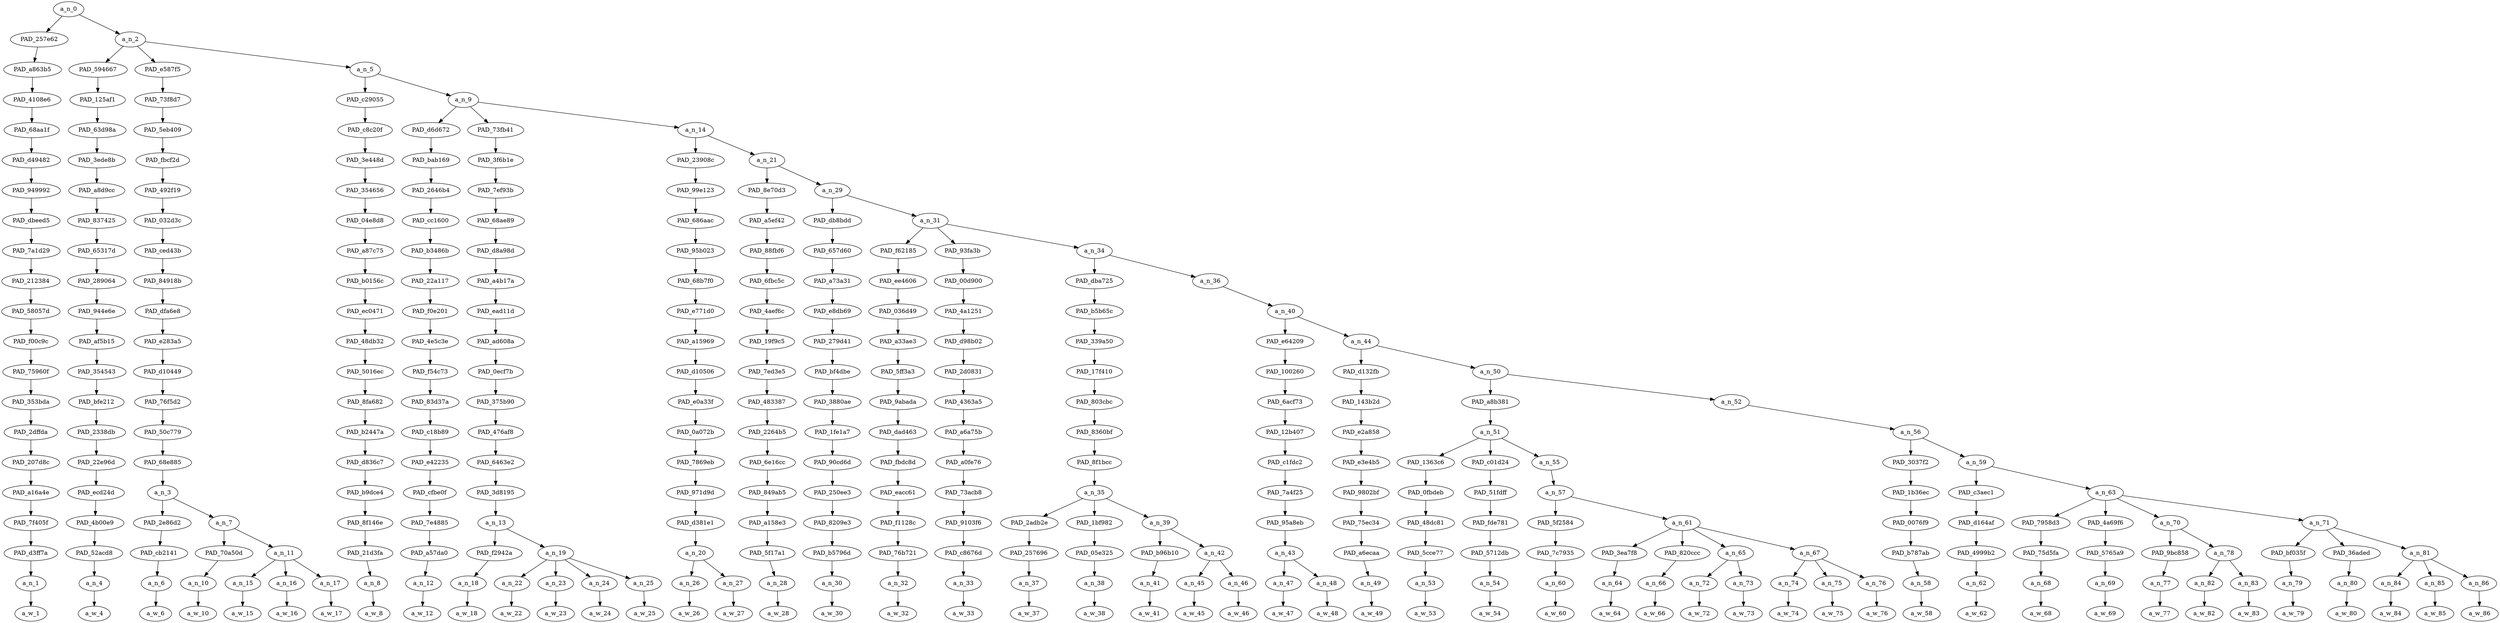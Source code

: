 strict digraph "" {
	a_n_0	[div_dir=1,
		index=0,
		level=20,
		pos="2.866532313970872,20!",
		text_span="[0, 1, 2, 3, 4, 5, 6, 7, 8, 9, 10, 11, 12, 13, 14, 15, 16, 17, 18, 19, 20, 21, 22, 23, 24, 25, 26, 27, 28, 29, 30, 31, 32, 33, 34, \
35, 36, 37, 38, 39, 40, 41, 42, 43, 44, 45, 46, 47, 48, 49]",
		value=1.00000000];
	PAD_257e62	[div_dir=1,
		index=0,
		level=19,
		pos="0.0,19!",
		text_span="[0]",
		value=0.09196848];
	a_n_0 -> PAD_257e62;
	a_n_2	[div_dir=1,
		index=1,
		level=19,
		pos="5.733064627941744,19!",
		text_span="[1, 2, 3, 4, 5, 6, 7, 8, 9, 10, 11, 12, 13, 14, 15, 16, 17, 18, 19, 20, 21, 22, 23, 24, 25, 26, 27, 28, 29, 30, 31, 32, 33, 34, \
35, 36, 37, 38, 39, 40, 41, 42, 43, 44, 45, 46, 47, 48, 49]",
		value=0.90801394];
	a_n_0 -> a_n_2;
	PAD_a863b5	[div_dir=1,
		index=0,
		level=18,
		pos="0.0,18!",
		text_span="[0]",
		value=0.09196848];
	PAD_257e62 -> PAD_a863b5;
	PAD_4108e6	[div_dir=1,
		index=0,
		level=17,
		pos="0.0,17!",
		text_span="[0]",
		value=0.09196848];
	PAD_a863b5 -> PAD_4108e6;
	PAD_68aa1f	[div_dir=1,
		index=0,
		level=16,
		pos="0.0,16!",
		text_span="[0]",
		value=0.09196848];
	PAD_4108e6 -> PAD_68aa1f;
	PAD_d49482	[div_dir=1,
		index=0,
		level=15,
		pos="0.0,15!",
		text_span="[0]",
		value=0.09196848];
	PAD_68aa1f -> PAD_d49482;
	PAD_949992	[div_dir=1,
		index=0,
		level=14,
		pos="0.0,14!",
		text_span="[0]",
		value=0.09196848];
	PAD_d49482 -> PAD_949992;
	PAD_dbeed5	[div_dir=1,
		index=0,
		level=13,
		pos="0.0,13!",
		text_span="[0]",
		value=0.09196848];
	PAD_949992 -> PAD_dbeed5;
	PAD_7a1d29	[div_dir=1,
		index=0,
		level=12,
		pos="0.0,12!",
		text_span="[0]",
		value=0.09196848];
	PAD_dbeed5 -> PAD_7a1d29;
	PAD_212384	[div_dir=1,
		index=0,
		level=11,
		pos="0.0,11!",
		text_span="[0]",
		value=0.09196848];
	PAD_7a1d29 -> PAD_212384;
	PAD_58057d	[div_dir=1,
		index=0,
		level=10,
		pos="0.0,10!",
		text_span="[0]",
		value=0.09196848];
	PAD_212384 -> PAD_58057d;
	PAD_f00c9c	[div_dir=1,
		index=0,
		level=9,
		pos="0.0,9!",
		text_span="[0]",
		value=0.09196848];
	PAD_58057d -> PAD_f00c9c;
	PAD_75960f	[div_dir=1,
		index=0,
		level=8,
		pos="0.0,8!",
		text_span="[0]",
		value=0.09196848];
	PAD_f00c9c -> PAD_75960f;
	PAD_353bda	[div_dir=1,
		index=0,
		level=7,
		pos="0.0,7!",
		text_span="[0]",
		value=0.09196848];
	PAD_75960f -> PAD_353bda;
	PAD_2dffda	[div_dir=1,
		index=0,
		level=6,
		pos="0.0,6!",
		text_span="[0]",
		value=0.09196848];
	PAD_353bda -> PAD_2dffda;
	PAD_207d8c	[div_dir=1,
		index=0,
		level=5,
		pos="0.0,5!",
		text_span="[0]",
		value=0.09196848];
	PAD_2dffda -> PAD_207d8c;
	PAD_a16a4e	[div_dir=1,
		index=0,
		level=4,
		pos="0.0,4!",
		text_span="[0]",
		value=0.09196848];
	PAD_207d8c -> PAD_a16a4e;
	PAD_7f405f	[div_dir=1,
		index=0,
		level=3,
		pos="0.0,3!",
		text_span="[0]",
		value=0.09196848];
	PAD_a16a4e -> PAD_7f405f;
	PAD_d3ff7a	[div_dir=1,
		index=0,
		level=2,
		pos="0.0,2!",
		text_span="[0]",
		value=0.09196848];
	PAD_7f405f -> PAD_d3ff7a;
	a_n_1	[div_dir=1,
		index=0,
		level=1,
		pos="0.0,1!",
		text_span="[0]",
		value=0.09196848];
	PAD_d3ff7a -> a_n_1;
	a_w_1	[div_dir=0,
		index=0,
		level=0,
		pos="0,0!",
		text_span="[0]",
		value=unpopularopinion];
	a_n_1 -> a_w_1;
	PAD_594667	[div_dir=1,
		index=2,
		level=18,
		pos="6.0,18!",
		text_span="[6]",
		value=0.01264017];
	a_n_2 -> PAD_594667;
	PAD_e587f5	[div_dir=-1,
		index=1,
		level=18,
		pos="2.0,18!",
		text_span="[1, 2, 3, 4, 5]",
		value=0.13605575];
	a_n_2 -> PAD_e587f5;
	a_n_5	[div_dir=1,
		index=3,
		level=18,
		pos="9.199193883825231,18!",
		text_span="[7, 8, 9, 10, 11, 12, 13, 14, 15, 16, 17, 18, 19, 20, 21, 22, 23, 24, 25, 26, 27, 28, 29, 30, 31, 32, 33, 34, 35, 36, 37, 38, 39, \
40, 41, 42, 43, 44, 45, 46, 47, 48, 49]",
		value=0.75930838];
	a_n_2 -> a_n_5;
	PAD_125af1	[div_dir=1,
		index=2,
		level=17,
		pos="6.0,17!",
		text_span="[6]",
		value=0.01264017];
	PAD_594667 -> PAD_125af1;
	PAD_63d98a	[div_dir=1,
		index=2,
		level=16,
		pos="6.0,16!",
		text_span="[6]",
		value=0.01264017];
	PAD_125af1 -> PAD_63d98a;
	PAD_3ede8b	[div_dir=1,
		index=2,
		level=15,
		pos="6.0,15!",
		text_span="[6]",
		value=0.01264017];
	PAD_63d98a -> PAD_3ede8b;
	PAD_a8d9cc	[div_dir=1,
		index=2,
		level=14,
		pos="6.0,14!",
		text_span="[6]",
		value=0.01264017];
	PAD_3ede8b -> PAD_a8d9cc;
	PAD_837425	[div_dir=1,
		index=2,
		level=13,
		pos="6.0,13!",
		text_span="[6]",
		value=0.01264017];
	PAD_a8d9cc -> PAD_837425;
	PAD_65317d	[div_dir=1,
		index=2,
		level=12,
		pos="6.0,12!",
		text_span="[6]",
		value=0.01264017];
	PAD_837425 -> PAD_65317d;
	PAD_289064	[div_dir=1,
		index=2,
		level=11,
		pos="6.0,11!",
		text_span="[6]",
		value=0.01264017];
	PAD_65317d -> PAD_289064;
	PAD_944e6e	[div_dir=1,
		index=2,
		level=10,
		pos="6.0,10!",
		text_span="[6]",
		value=0.01264017];
	PAD_289064 -> PAD_944e6e;
	PAD_af5b15	[div_dir=1,
		index=2,
		level=9,
		pos="6.0,9!",
		text_span="[6]",
		value=0.01264017];
	PAD_944e6e -> PAD_af5b15;
	PAD_354543	[div_dir=1,
		index=2,
		level=8,
		pos="6.0,8!",
		text_span="[6]",
		value=0.01264017];
	PAD_af5b15 -> PAD_354543;
	PAD_bfe212	[div_dir=1,
		index=2,
		level=7,
		pos="6.0,7!",
		text_span="[6]",
		value=0.01264017];
	PAD_354543 -> PAD_bfe212;
	PAD_2338db	[div_dir=1,
		index=2,
		level=6,
		pos="6.0,6!",
		text_span="[6]",
		value=0.01264017];
	PAD_bfe212 -> PAD_2338db;
	PAD_22e96d	[div_dir=1,
		index=2,
		level=5,
		pos="6.0,5!",
		text_span="[6]",
		value=0.01264017];
	PAD_2338db -> PAD_22e96d;
	PAD_ecd24d	[div_dir=1,
		index=2,
		level=4,
		pos="6.0,4!",
		text_span="[6]",
		value=0.01264017];
	PAD_22e96d -> PAD_ecd24d;
	PAD_4b00e9	[div_dir=1,
		index=3,
		level=3,
		pos="6.0,3!",
		text_span="[6]",
		value=0.01264017];
	PAD_ecd24d -> PAD_4b00e9;
	PAD_52acd8	[div_dir=1,
		index=4,
		level=2,
		pos="6.0,2!",
		text_span="[6]",
		value=0.01264017];
	PAD_4b00e9 -> PAD_52acd8;
	a_n_4	[div_dir=1,
		index=6,
		level=1,
		pos="6.0,1!",
		text_span="[6]",
		value=0.01264017];
	PAD_52acd8 -> a_n_4;
	a_w_4	[div_dir=0,
		index=6,
		level=0,
		pos="6,0!",
		text_span="[6]",
		value=but];
	a_n_4 -> a_w_4;
	PAD_73f8d7	[div_dir=-1,
		index=1,
		level=17,
		pos="2.0,17!",
		text_span="[1, 2, 3, 4, 5]",
		value=0.13605575];
	PAD_e587f5 -> PAD_73f8d7;
	PAD_5eb409	[div_dir=-1,
		index=1,
		level=16,
		pos="2.0,16!",
		text_span="[1, 2, 3, 4, 5]",
		value=0.13605575];
	PAD_73f8d7 -> PAD_5eb409;
	PAD_fbcf2d	[div_dir=-1,
		index=1,
		level=15,
		pos="2.0,15!",
		text_span="[1, 2, 3, 4, 5]",
		value=0.13605575];
	PAD_5eb409 -> PAD_fbcf2d;
	PAD_492f19	[div_dir=-1,
		index=1,
		level=14,
		pos="2.0,14!",
		text_span="[1, 2, 3, 4, 5]",
		value=0.13605575];
	PAD_fbcf2d -> PAD_492f19;
	PAD_032d3c	[div_dir=-1,
		index=1,
		level=13,
		pos="2.0,13!",
		text_span="[1, 2, 3, 4, 5]",
		value=0.13605575];
	PAD_492f19 -> PAD_032d3c;
	PAD_ced43b	[div_dir=-1,
		index=1,
		level=12,
		pos="2.0,12!",
		text_span="[1, 2, 3, 4, 5]",
		value=0.13605575];
	PAD_032d3c -> PAD_ced43b;
	PAD_84918b	[div_dir=-1,
		index=1,
		level=11,
		pos="2.0,11!",
		text_span="[1, 2, 3, 4, 5]",
		value=0.13605575];
	PAD_ced43b -> PAD_84918b;
	PAD_dfa6e8	[div_dir=-1,
		index=1,
		level=10,
		pos="2.0,10!",
		text_span="[1, 2, 3, 4, 5]",
		value=0.13605575];
	PAD_84918b -> PAD_dfa6e8;
	PAD_e283a5	[div_dir=-1,
		index=1,
		level=9,
		pos="2.0,9!",
		text_span="[1, 2, 3, 4, 5]",
		value=0.13605575];
	PAD_dfa6e8 -> PAD_e283a5;
	PAD_d10449	[div_dir=-1,
		index=1,
		level=8,
		pos="2.0,8!",
		text_span="[1, 2, 3, 4, 5]",
		value=0.13605575];
	PAD_e283a5 -> PAD_d10449;
	PAD_76f5d2	[div_dir=-1,
		index=1,
		level=7,
		pos="2.0,7!",
		text_span="[1, 2, 3, 4, 5]",
		value=0.13605575];
	PAD_d10449 -> PAD_76f5d2;
	PAD_50c779	[div_dir=-1,
		index=1,
		level=6,
		pos="2.0,6!",
		text_span="[1, 2, 3, 4, 5]",
		value=0.13605575];
	PAD_76f5d2 -> PAD_50c779;
	PAD_68e885	[div_dir=-1,
		index=1,
		level=5,
		pos="2.0,5!",
		text_span="[1, 2, 3, 4, 5]",
		value=0.13605575];
	PAD_50c779 -> PAD_68e885;
	a_n_3	[div_dir=-1,
		index=1,
		level=4,
		pos="2.0,4!",
		text_span="[1, 2, 3, 4, 5]",
		value=0.13605575];
	PAD_68e885 -> a_n_3;
	PAD_2e86d2	[div_dir=1,
		index=1,
		level=3,
		pos="1.0,3!",
		text_span="[1]",
		value=0.01314675];
	a_n_3 -> PAD_2e86d2;
	a_n_7	[div_dir=-1,
		index=2,
		level=3,
		pos="3.0,3!",
		text_span="[2, 3, 4, 5]",
		value=0.12287728];
	a_n_3 -> a_n_7;
	PAD_cb2141	[div_dir=1,
		index=1,
		level=2,
		pos="1.0,2!",
		text_span="[1]",
		value=0.01314675];
	PAD_2e86d2 -> PAD_cb2141;
	a_n_6	[div_dir=1,
		index=1,
		level=1,
		pos="1.0,1!",
		text_span="[1]",
		value=0.01314675];
	PAD_cb2141 -> a_n_6;
	a_w_6	[div_dir=0,
		index=1,
		level=0,
		pos="1,0!",
		text_span="[1]",
		value=i];
	a_n_6 -> a_w_6;
	PAD_70a50d	[div_dir=-1,
		index=2,
		level=2,
		pos="2.0,2!",
		text_span="[2]",
		value=0.04303916];
	a_n_7 -> PAD_70a50d;
	a_n_11	[div_dir=-1,
		index=3,
		level=2,
		pos="4.0,2!",
		text_span="[3, 4, 5]",
		value=0.07980159];
	a_n_7 -> a_n_11;
	a_n_10	[div_dir=-1,
		index=2,
		level=1,
		pos="2.0,1!",
		text_span="[2]",
		value=0.04303916];
	PAD_70a50d -> a_n_10;
	a_w_10	[div_dir=0,
		index=2,
		level=0,
		pos="2,0!",
		text_span="[2]",
		value=loathe];
	a_n_10 -> a_w_10;
	a_n_15	[div_dir=-1,
		index=3,
		level=1,
		pos="3.0,1!",
		text_span="[3]",
		value=0.01415259];
	a_n_11 -> a_n_15;
	a_n_16	[div_dir=-1,
		index=4,
		level=1,
		pos="4.0,1!",
		text_span="[4]",
		value=0.03730463];
	a_n_11 -> a_n_16;
	a_n_17	[div_dir=1,
		index=5,
		level=1,
		pos="5.0,1!",
		text_span="[5]",
		value=0.02832140];
	a_n_11 -> a_n_17;
	a_w_15	[div_dir=0,
		index=3,
		level=0,
		pos="3,0!",
		text_span="[3]",
		value=the];
	a_n_15 -> a_w_15;
	a_w_16	[div_dir=0,
		index=4,
		level=0,
		pos="4,0!",
		text_span="[4]",
		value=alt];
	a_n_16 -> a_w_16;
	a_w_17	[div_dir=0,
		index=5,
		level=0,
		pos="5,0!",
		text_span="[5]",
		value=right];
	a_n_17 -> a_w_17;
	PAD_c29055	[div_dir=1,
		index=3,
		level=17,
		pos="7.0,17!",
		text_span="[7]",
		value=0.01130020];
	a_n_5 -> PAD_c29055;
	a_n_9	[div_dir=1,
		index=4,
		level=17,
		pos="11.398387767650462,17!",
		text_span="[8, 9, 10, 11, 12, 13, 14, 15, 16, 17, 18, 19, 20, 21, 22, 23, 24, 25, 26, 27, 28, 29, 30, 31, 32, 33, 34, 35, 36, 37, 38, 39, 40, \
41, 42, 43, 44, 45, 46, 47, 48, 49]",
		value=0.74799538];
	a_n_5 -> a_n_9;
	PAD_c8c20f	[div_dir=1,
		index=3,
		level=16,
		pos="7.0,16!",
		text_span="[7]",
		value=0.01130020];
	PAD_c29055 -> PAD_c8c20f;
	PAD_3e448d	[div_dir=1,
		index=3,
		level=15,
		pos="7.0,15!",
		text_span="[7]",
		value=0.01130020];
	PAD_c8c20f -> PAD_3e448d;
	PAD_354656	[div_dir=1,
		index=3,
		level=14,
		pos="7.0,14!",
		text_span="[7]",
		value=0.01130020];
	PAD_3e448d -> PAD_354656;
	PAD_04e8d8	[div_dir=1,
		index=3,
		level=13,
		pos="7.0,13!",
		text_span="[7]",
		value=0.01130020];
	PAD_354656 -> PAD_04e8d8;
	PAD_a87c75	[div_dir=1,
		index=3,
		level=12,
		pos="7.0,12!",
		text_span="[7]",
		value=0.01130020];
	PAD_04e8d8 -> PAD_a87c75;
	PAD_b0156c	[div_dir=1,
		index=3,
		level=11,
		pos="7.0,11!",
		text_span="[7]",
		value=0.01130020];
	PAD_a87c75 -> PAD_b0156c;
	PAD_ec0471	[div_dir=1,
		index=3,
		level=10,
		pos="7.0,10!",
		text_span="[7]",
		value=0.01130020];
	PAD_b0156c -> PAD_ec0471;
	PAD_48db32	[div_dir=1,
		index=3,
		level=9,
		pos="7.0,9!",
		text_span="[7]",
		value=0.01130020];
	PAD_ec0471 -> PAD_48db32;
	PAD_5016ec	[div_dir=1,
		index=3,
		level=8,
		pos="7.0,8!",
		text_span="[7]",
		value=0.01130020];
	PAD_48db32 -> PAD_5016ec;
	PAD_8fa682	[div_dir=1,
		index=3,
		level=7,
		pos="7.0,7!",
		text_span="[7]",
		value=0.01130020];
	PAD_5016ec -> PAD_8fa682;
	PAD_b2447a	[div_dir=1,
		index=3,
		level=6,
		pos="7.0,6!",
		text_span="[7]",
		value=0.01130020];
	PAD_8fa682 -> PAD_b2447a;
	PAD_d836c7	[div_dir=1,
		index=3,
		level=5,
		pos="7.0,5!",
		text_span="[7]",
		value=0.01130020];
	PAD_b2447a -> PAD_d836c7;
	PAD_b9dce4	[div_dir=1,
		index=3,
		level=4,
		pos="7.0,4!",
		text_span="[7]",
		value=0.01130020];
	PAD_d836c7 -> PAD_b9dce4;
	PAD_8f146e	[div_dir=1,
		index=4,
		level=3,
		pos="7.0,3!",
		text_span="[7]",
		value=0.01130020];
	PAD_b9dce4 -> PAD_8f146e;
	PAD_21d3fa	[div_dir=1,
		index=5,
		level=2,
		pos="7.0,2!",
		text_span="[7]",
		value=0.01130020];
	PAD_8f146e -> PAD_21d3fa;
	a_n_8	[div_dir=1,
		index=7,
		level=1,
		pos="7.0,1!",
		text_span="[7]",
		value=0.01130020];
	PAD_21d3fa -> a_n_8;
	a_w_8	[div_dir=0,
		index=7,
		level=0,
		pos="7,0!",
		text_span="[7]",
		value=i1];
	a_n_8 -> a_w_8;
	PAD_d6d672	[div_dir=-1,
		index=4,
		level=16,
		pos="8.0,16!",
		text_span="[8]",
		value=0.01413404];
	a_n_9 -> PAD_d6d672;
	PAD_73fb41	[div_dir=1,
		index=5,
		level=16,
		pos="10.25,16!",
		text_span="[9, 10, 11, 12, 13]",
		value=0.08650287];
	a_n_9 -> PAD_73fb41;
	a_n_14	[div_dir=-1,
		index=6,
		level=16,
		pos="15.94516330295139,16!",
		text_span="[14, 15, 16, 17, 18, 19, 20, 21, 22, 23, 24, 25, 26, 27, 28, 29, 30, 31, 32, 33, 34, 35, 36, 37, 38, 39, 40, 41, 42, 43, 44, 45, \
46, 47, 48, 49]",
		value=0.64734737];
	a_n_9 -> a_n_14;
	PAD_bab169	[div_dir=-1,
		index=4,
		level=15,
		pos="8.0,15!",
		text_span="[8]",
		value=0.01413404];
	PAD_d6d672 -> PAD_bab169;
	PAD_2646b4	[div_dir=-1,
		index=4,
		level=14,
		pos="8.0,14!",
		text_span="[8]",
		value=0.01413404];
	PAD_bab169 -> PAD_2646b4;
	PAD_cc1600	[div_dir=-1,
		index=4,
		level=13,
		pos="8.0,13!",
		text_span="[8]",
		value=0.01413404];
	PAD_2646b4 -> PAD_cc1600;
	PAD_b3486b	[div_dir=-1,
		index=4,
		level=12,
		pos="8.0,12!",
		text_span="[8]",
		value=0.01413404];
	PAD_cc1600 -> PAD_b3486b;
	PAD_22a117	[div_dir=-1,
		index=4,
		level=11,
		pos="8.0,11!",
		text_span="[8]",
		value=0.01413404];
	PAD_b3486b -> PAD_22a117;
	PAD_f0e201	[div_dir=-1,
		index=4,
		level=10,
		pos="8.0,10!",
		text_span="[8]",
		value=0.01413404];
	PAD_22a117 -> PAD_f0e201;
	PAD_4e5c3e	[div_dir=-1,
		index=4,
		level=9,
		pos="8.0,9!",
		text_span="[8]",
		value=0.01413404];
	PAD_f0e201 -> PAD_4e5c3e;
	PAD_f54c73	[div_dir=-1,
		index=4,
		level=8,
		pos="8.0,8!",
		text_span="[8]",
		value=0.01413404];
	PAD_4e5c3e -> PAD_f54c73;
	PAD_83d37a	[div_dir=-1,
		index=4,
		level=7,
		pos="8.0,7!",
		text_span="[8]",
		value=0.01413404];
	PAD_f54c73 -> PAD_83d37a;
	PAD_c18b89	[div_dir=-1,
		index=4,
		level=6,
		pos="8.0,6!",
		text_span="[8]",
		value=0.01413404];
	PAD_83d37a -> PAD_c18b89;
	PAD_e42235	[div_dir=-1,
		index=4,
		level=5,
		pos="8.0,5!",
		text_span="[8]",
		value=0.01413404];
	PAD_c18b89 -> PAD_e42235;
	PAD_cfbe0f	[div_dir=-1,
		index=4,
		level=4,
		pos="8.0,4!",
		text_span="[8]",
		value=0.01413404];
	PAD_e42235 -> PAD_cfbe0f;
	PAD_7e4885	[div_dir=-1,
		index=5,
		level=3,
		pos="8.0,3!",
		text_span="[8]",
		value=0.01413404];
	PAD_cfbe0f -> PAD_7e4885;
	PAD_a57da0	[div_dir=-1,
		index=6,
		level=2,
		pos="8.0,2!",
		text_span="[8]",
		value=0.01413404];
	PAD_7e4885 -> PAD_a57da0;
	a_n_12	[div_dir=-1,
		index=8,
		level=1,
		pos="8.0,1!",
		text_span="[8]",
		value=0.01413404];
	PAD_a57da0 -> a_n_12;
	a_w_12	[div_dir=0,
		index=8,
		level=0,
		pos="8,0!",
		text_span="[8]",
		value=believe];
	a_n_12 -> a_w_12;
	PAD_3f6b1e	[div_dir=1,
		index=5,
		level=15,
		pos="10.25,15!",
		text_span="[9, 10, 11, 12, 13]",
		value=0.08650287];
	PAD_73fb41 -> PAD_3f6b1e;
	PAD_7ef93b	[div_dir=1,
		index=5,
		level=14,
		pos="10.25,14!",
		text_span="[9, 10, 11, 12, 13]",
		value=0.08650287];
	PAD_3f6b1e -> PAD_7ef93b;
	PAD_68ae89	[div_dir=1,
		index=5,
		level=13,
		pos="10.25,13!",
		text_span="[9, 10, 11, 12, 13]",
		value=0.08650287];
	PAD_7ef93b -> PAD_68ae89;
	PAD_d8a98d	[div_dir=1,
		index=5,
		level=12,
		pos="10.25,12!",
		text_span="[9, 10, 11, 12, 13]",
		value=0.08650287];
	PAD_68ae89 -> PAD_d8a98d;
	PAD_a4b17a	[div_dir=1,
		index=5,
		level=11,
		pos="10.25,11!",
		text_span="[9, 10, 11, 12, 13]",
		value=0.08650287];
	PAD_d8a98d -> PAD_a4b17a;
	PAD_ead11d	[div_dir=1,
		index=5,
		level=10,
		pos="10.25,10!",
		text_span="[9, 10, 11, 12, 13]",
		value=0.08650287];
	PAD_a4b17a -> PAD_ead11d;
	PAD_ad608a	[div_dir=1,
		index=5,
		level=9,
		pos="10.25,9!",
		text_span="[9, 10, 11, 12, 13]",
		value=0.08650287];
	PAD_ead11d -> PAD_ad608a;
	PAD_0ecf7b	[div_dir=1,
		index=5,
		level=8,
		pos="10.25,8!",
		text_span="[9, 10, 11, 12, 13]",
		value=0.08650287];
	PAD_ad608a -> PAD_0ecf7b;
	PAD_375b90	[div_dir=1,
		index=5,
		level=7,
		pos="10.25,7!",
		text_span="[9, 10, 11, 12, 13]",
		value=0.08650287];
	PAD_0ecf7b -> PAD_375b90;
	PAD_476af8	[div_dir=1,
		index=5,
		level=6,
		pos="10.25,6!",
		text_span="[9, 10, 11, 12, 13]",
		value=0.08650287];
	PAD_375b90 -> PAD_476af8;
	PAD_6463e2	[div_dir=1,
		index=5,
		level=5,
		pos="10.25,5!",
		text_span="[9, 10, 11, 12, 13]",
		value=0.08650287];
	PAD_476af8 -> PAD_6463e2;
	PAD_3d8195	[div_dir=1,
		index=5,
		level=4,
		pos="10.25,4!",
		text_span="[9, 10, 11, 12, 13]",
		value=0.08650287];
	PAD_6463e2 -> PAD_3d8195;
	a_n_13	[div_dir=1,
		index=6,
		level=3,
		pos="10.25,3!",
		text_span="[9, 10, 11, 12, 13]",
		value=0.08650287];
	PAD_3d8195 -> a_n_13;
	PAD_f2942a	[div_dir=1,
		index=7,
		level=2,
		pos="9.0,2!",
		text_span="[9]",
		value=0.01156999];
	a_n_13 -> PAD_f2942a;
	a_n_19	[div_dir=1,
		index=8,
		level=2,
		pos="11.5,2!",
		text_span="[10, 11, 12, 13]",
		value=0.07484261];
	a_n_13 -> a_n_19;
	a_n_18	[div_dir=1,
		index=9,
		level=1,
		pos="9.0,1!",
		text_span="[9]",
		value=0.01156999];
	PAD_f2942a -> a_n_18;
	a_w_18	[div_dir=0,
		index=9,
		level=0,
		pos="9,0!",
		text_span="[9]",
		value=in];
	a_n_18 -> a_w_18;
	a_n_22	[div_dir=1,
		index=10,
		level=1,
		pos="10.0,1!",
		text_span="[10]",
		value=0.01192211];
	a_n_19 -> a_n_22;
	a_n_23	[div_dir=1,
		index=11,
		level=1,
		pos="11.0,1!",
		text_span="[11]",
		value=0.01703302];
	a_n_19 -> a_n_23;
	a_n_24	[div_dir=1,
		index=12,
		level=1,
		pos="12.0,1!",
		text_span="[12]",
		value=0.01957938];
	a_n_19 -> a_n_24;
	a_n_25	[div_dir=1,
		index=13,
		level=1,
		pos="13.0,1!",
		text_span="[13]",
		value=0.02623354];
	a_n_19 -> a_n_25;
	a_w_22	[div_dir=0,
		index=10,
		level=0,
		pos="10,0!",
		text_span="[10]",
		value=the1];
	a_n_22 -> a_w_22;
	a_w_23	[div_dir=0,
		index=11,
		level=0,
		pos="11,0!",
		text_span="[11]",
		value=1];
	a_n_23 -> a_w_23;
	a_w_24	[div_dir=0,
		index=12,
		level=0,
		pos="12,0!",
		text_span="[12]",
		value=st];
	a_n_24 -> a_w_24;
	a_w_25	[div_dir=0,
		index=13,
		level=0,
		pos="13,0!",
		text_span="[13]",
		value=amendment];
	a_n_25 -> a_w_25;
	PAD_23908c	[div_dir=1,
		index=6,
		level=15,
		pos="14.5,15!",
		text_span="[14, 15]",
		value=0.02256548];
	a_n_14 -> PAD_23908c;
	a_n_21	[div_dir=-1,
		index=7,
		level=15,
		pos="17.39032660590278,15!",
		text_span="[16, 17, 18, 19, 20, 21, 22, 23, 24, 25, 26, 27, 28, 29, 30, 31, 32, 33, 34, 35, 36, 37, 38, 39, 40, 41, 42, 43, 44, 45, 46, 47, \
48, 49]",
		value=0.62476832];
	a_n_14 -> a_n_21;
	PAD_99e123	[div_dir=1,
		index=6,
		level=14,
		pos="14.5,14!",
		text_span="[14, 15]",
		value=0.02256548];
	PAD_23908c -> PAD_99e123;
	PAD_686aac	[div_dir=1,
		index=6,
		level=13,
		pos="14.5,13!",
		text_span="[14, 15]",
		value=0.02256548];
	PAD_99e123 -> PAD_686aac;
	PAD_95b023	[div_dir=1,
		index=6,
		level=12,
		pos="14.5,12!",
		text_span="[14, 15]",
		value=0.02256548];
	PAD_686aac -> PAD_95b023;
	PAD_68b7f0	[div_dir=1,
		index=6,
		level=11,
		pos="14.5,11!",
		text_span="[14, 15]",
		value=0.02256548];
	PAD_95b023 -> PAD_68b7f0;
	PAD_e771d0	[div_dir=1,
		index=6,
		level=10,
		pos="14.5,10!",
		text_span="[14, 15]",
		value=0.02256548];
	PAD_68b7f0 -> PAD_e771d0;
	PAD_a15969	[div_dir=1,
		index=6,
		level=9,
		pos="14.5,9!",
		text_span="[14, 15]",
		value=0.02256548];
	PAD_e771d0 -> PAD_a15969;
	PAD_d10506	[div_dir=1,
		index=6,
		level=8,
		pos="14.5,8!",
		text_span="[14, 15]",
		value=0.02256548];
	PAD_a15969 -> PAD_d10506;
	PAD_e0a33f	[div_dir=1,
		index=6,
		level=7,
		pos="14.5,7!",
		text_span="[14, 15]",
		value=0.02256548];
	PAD_d10506 -> PAD_e0a33f;
	PAD_0a072b	[div_dir=1,
		index=6,
		level=6,
		pos="14.5,6!",
		text_span="[14, 15]",
		value=0.02256548];
	PAD_e0a33f -> PAD_0a072b;
	PAD_7869eb	[div_dir=1,
		index=6,
		level=5,
		pos="14.5,5!",
		text_span="[14, 15]",
		value=0.02256548];
	PAD_0a072b -> PAD_7869eb;
	PAD_971d9d	[div_dir=1,
		index=6,
		level=4,
		pos="14.5,4!",
		text_span="[14, 15]",
		value=0.02256548];
	PAD_7869eb -> PAD_971d9d;
	PAD_d381e1	[div_dir=1,
		index=7,
		level=3,
		pos="14.5,3!",
		text_span="[14, 15]",
		value=0.02256548];
	PAD_971d9d -> PAD_d381e1;
	a_n_20	[div_dir=1,
		index=9,
		level=2,
		pos="14.5,2!",
		text_span="[14, 15]",
		value=0.02256548];
	PAD_d381e1 -> a_n_20;
	a_n_26	[div_dir=1,
		index=14,
		level=1,
		pos="14.0,1!",
		text_span="[14]",
		value=0.01106964];
	a_n_20 -> a_n_26;
	a_n_27	[div_dir=-1,
		index=15,
		level=1,
		pos="15.0,1!",
		text_span="[15]",
		value=0.01147150];
	a_n_20 -> a_n_27;
	a_w_26	[div_dir=0,
		index=14,
		level=0,
		pos="14,0!",
		text_span="[14]",
		value=as];
	a_n_26 -> a_w_26;
	a_w_27	[div_dir=0,
		index=15,
		level=0,
		pos="15,0!",
		text_span="[15]",
		value=long];
	a_n_27 -> a_w_27;
	PAD_8e70d3	[div_dir=1,
		index=7,
		level=14,
		pos="16.0,14!",
		text_span="[16]",
		value=0.00890483];
	a_n_21 -> PAD_8e70d3;
	a_n_29	[div_dir=-1,
		index=8,
		level=14,
		pos="18.780653211805557,14!",
		text_span="[17, 18, 19, 20, 21, 22, 23, 24, 25, 26, 27, 28, 29, 30, 31, 32, 33, 34, 35, 36, 37, 38, 39, 40, 41, 42, 43, 44, 45, 46, 47, 48, \
49]",
		value=0.61584400];
	a_n_21 -> a_n_29;
	PAD_a5ef42	[div_dir=1,
		index=7,
		level=13,
		pos="16.0,13!",
		text_span="[16]",
		value=0.00890483];
	PAD_8e70d3 -> PAD_a5ef42;
	PAD_88fbf6	[div_dir=1,
		index=7,
		level=12,
		pos="16.0,12!",
		text_span="[16]",
		value=0.00890483];
	PAD_a5ef42 -> PAD_88fbf6;
	PAD_6fbc5c	[div_dir=1,
		index=7,
		level=11,
		pos="16.0,11!",
		text_span="[16]",
		value=0.00890483];
	PAD_88fbf6 -> PAD_6fbc5c;
	PAD_4aef6c	[div_dir=1,
		index=7,
		level=10,
		pos="16.0,10!",
		text_span="[16]",
		value=0.00890483];
	PAD_6fbc5c -> PAD_4aef6c;
	PAD_19f9c5	[div_dir=1,
		index=7,
		level=9,
		pos="16.0,9!",
		text_span="[16]",
		value=0.00890483];
	PAD_4aef6c -> PAD_19f9c5;
	PAD_7ed3e5	[div_dir=1,
		index=7,
		level=8,
		pos="16.0,8!",
		text_span="[16]",
		value=0.00890483];
	PAD_19f9c5 -> PAD_7ed3e5;
	PAD_483387	[div_dir=1,
		index=7,
		level=7,
		pos="16.0,7!",
		text_span="[16]",
		value=0.00890483];
	PAD_7ed3e5 -> PAD_483387;
	PAD_2264b5	[div_dir=1,
		index=7,
		level=6,
		pos="16.0,6!",
		text_span="[16]",
		value=0.00890483];
	PAD_483387 -> PAD_2264b5;
	PAD_6e16cc	[div_dir=1,
		index=7,
		level=5,
		pos="16.0,5!",
		text_span="[16]",
		value=0.00890483];
	PAD_2264b5 -> PAD_6e16cc;
	PAD_849ab5	[div_dir=1,
		index=7,
		level=4,
		pos="16.0,4!",
		text_span="[16]",
		value=0.00890483];
	PAD_6e16cc -> PAD_849ab5;
	PAD_a158e3	[div_dir=1,
		index=8,
		level=3,
		pos="16.0,3!",
		text_span="[16]",
		value=0.00890483];
	PAD_849ab5 -> PAD_a158e3;
	PAD_5f17a1	[div_dir=1,
		index=10,
		level=2,
		pos="16.0,2!",
		text_span="[16]",
		value=0.00890483];
	PAD_a158e3 -> PAD_5f17a1;
	a_n_28	[div_dir=1,
		index=16,
		level=1,
		pos="16.0,1!",
		text_span="[16]",
		value=0.00890483];
	PAD_5f17a1 -> a_n_28;
	a_w_28	[div_dir=0,
		index=16,
		level=0,
		pos="16,0!",
		text_span="[16]",
		value=as1];
	a_n_28 -> a_w_28;
	PAD_db8bdd	[div_dir=1,
		index=8,
		level=13,
		pos="17.0,13!",
		text_span="[17]",
		value=0.00902728];
	a_n_29 -> PAD_db8bdd;
	a_n_31	[div_dir=-1,
		index=9,
		level=13,
		pos="20.56130642361111,13!",
		text_span="[18, 19, 20, 21, 22, 23, 24, 25, 26, 27, 28, 29, 30, 31, 32, 33, 34, 35, 36, 37, 38, 39, 40, 41, 42, 43, 44, 45, 46, 47, 48, 49]",
		value=0.60679277];
	a_n_29 -> a_n_31;
	PAD_657d60	[div_dir=1,
		index=8,
		level=12,
		pos="17.0,12!",
		text_span="[17]",
		value=0.00902728];
	PAD_db8bdd -> PAD_657d60;
	PAD_a73a31	[div_dir=1,
		index=8,
		level=11,
		pos="17.0,11!",
		text_span="[17]",
		value=0.00902728];
	PAD_657d60 -> PAD_a73a31;
	PAD_e8db69	[div_dir=1,
		index=8,
		level=10,
		pos="17.0,10!",
		text_span="[17]",
		value=0.00902728];
	PAD_a73a31 -> PAD_e8db69;
	PAD_279d41	[div_dir=1,
		index=8,
		level=9,
		pos="17.0,9!",
		text_span="[17]",
		value=0.00902728];
	PAD_e8db69 -> PAD_279d41;
	PAD_bf4dbe	[div_dir=1,
		index=8,
		level=8,
		pos="17.0,8!",
		text_span="[17]",
		value=0.00902728];
	PAD_279d41 -> PAD_bf4dbe;
	PAD_3880ae	[div_dir=1,
		index=8,
		level=7,
		pos="17.0,7!",
		text_span="[17]",
		value=0.00902728];
	PAD_bf4dbe -> PAD_3880ae;
	PAD_1fe1a7	[div_dir=1,
		index=8,
		level=6,
		pos="17.0,6!",
		text_span="[17]",
		value=0.00902728];
	PAD_3880ae -> PAD_1fe1a7;
	PAD_90cd6d	[div_dir=1,
		index=8,
		level=5,
		pos="17.0,5!",
		text_span="[17]",
		value=0.00902728];
	PAD_1fe1a7 -> PAD_90cd6d;
	PAD_250ee3	[div_dir=1,
		index=8,
		level=4,
		pos="17.0,4!",
		text_span="[17]",
		value=0.00902728];
	PAD_90cd6d -> PAD_250ee3;
	PAD_8209e3	[div_dir=1,
		index=9,
		level=3,
		pos="17.0,3!",
		text_span="[17]",
		value=0.00902728];
	PAD_250ee3 -> PAD_8209e3;
	PAD_b5796d	[div_dir=1,
		index=11,
		level=2,
		pos="17.0,2!",
		text_span="[17]",
		value=0.00902728];
	PAD_8209e3 -> PAD_b5796d;
	a_n_30	[div_dir=1,
		index=17,
		level=1,
		pos="17.0,1!",
		text_span="[17]",
		value=0.00902728];
	PAD_b5796d -> a_n_30;
	a_w_30	[div_dir=0,
		index=17,
		level=0,
		pos="17,0!",
		text_span="[17]",
		value=it];
	a_n_30 -> a_w_30;
	PAD_f62185	[div_dir=-1,
		index=9,
		level=12,
		pos="18.0,12!",
		text_span="[18]",
		value=0.01063848];
	a_n_31 -> PAD_f62185;
	PAD_93fa3b	[div_dir=1,
		index=10,
		level=12,
		pos="19.0,12!",
		text_span="[19]",
		value=0.01091015];
	a_n_31 -> PAD_93fa3b;
	a_n_34	[div_dir=-1,
		index=11,
		level=12,
		pos="24.683919270833336,12!",
		text_span="[20, 21, 22, 23, 24, 25, 26, 27, 28, 29, 30, 31, 32, 33, 34, 35, 36, 37, 38, 39, 40, 41, 42, 43, 44, 45, 46, 47, 48, 49]",
		value=0.58521881];
	a_n_31 -> a_n_34;
	PAD_ee4606	[div_dir=-1,
		index=9,
		level=11,
		pos="18.0,11!",
		text_span="[18]",
		value=0.01063848];
	PAD_f62185 -> PAD_ee4606;
	PAD_036d49	[div_dir=-1,
		index=9,
		level=10,
		pos="18.0,10!",
		text_span="[18]",
		value=0.01063848];
	PAD_ee4606 -> PAD_036d49;
	PAD_a33ae3	[div_dir=-1,
		index=9,
		level=9,
		pos="18.0,9!",
		text_span="[18]",
		value=0.01063848];
	PAD_036d49 -> PAD_a33ae3;
	PAD_5ff3a3	[div_dir=-1,
		index=9,
		level=8,
		pos="18.0,8!",
		text_span="[18]",
		value=0.01063848];
	PAD_a33ae3 -> PAD_5ff3a3;
	PAD_9abada	[div_dir=-1,
		index=9,
		level=7,
		pos="18.0,7!",
		text_span="[18]",
		value=0.01063848];
	PAD_5ff3a3 -> PAD_9abada;
	PAD_dad463	[div_dir=-1,
		index=9,
		level=6,
		pos="18.0,6!",
		text_span="[18]",
		value=0.01063848];
	PAD_9abada -> PAD_dad463;
	PAD_fbdc8d	[div_dir=-1,
		index=9,
		level=5,
		pos="18.0,5!",
		text_span="[18]",
		value=0.01063848];
	PAD_dad463 -> PAD_fbdc8d;
	PAD_eacc61	[div_dir=-1,
		index=9,
		level=4,
		pos="18.0,4!",
		text_span="[18]",
		value=0.01063848];
	PAD_fbdc8d -> PAD_eacc61;
	PAD_f1128c	[div_dir=-1,
		index=10,
		level=3,
		pos="18.0,3!",
		text_span="[18]",
		value=0.01063848];
	PAD_eacc61 -> PAD_f1128c;
	PAD_76b721	[div_dir=-1,
		index=12,
		level=2,
		pos="18.0,2!",
		text_span="[18]",
		value=0.01063848];
	PAD_f1128c -> PAD_76b721;
	a_n_32	[div_dir=-1,
		index=18,
		level=1,
		pos="18.0,1!",
		text_span="[18]",
		value=0.01063848];
	PAD_76b721 -> a_n_32;
	a_w_32	[div_dir=0,
		index=18,
		level=0,
		pos="18,0!",
		text_span="[18]",
		value=is];
	a_n_32 -> a_w_32;
	PAD_00d900	[div_dir=1,
		index=10,
		level=11,
		pos="19.0,11!",
		text_span="[19]",
		value=0.01091015];
	PAD_93fa3b -> PAD_00d900;
	PAD_4a1251	[div_dir=1,
		index=10,
		level=10,
		pos="19.0,10!",
		text_span="[19]",
		value=0.01091015];
	PAD_00d900 -> PAD_4a1251;
	PAD_d98b02	[div_dir=1,
		index=10,
		level=9,
		pos="19.0,9!",
		text_span="[19]",
		value=0.01091015];
	PAD_4a1251 -> PAD_d98b02;
	PAD_2d0831	[div_dir=1,
		index=10,
		level=8,
		pos="19.0,8!",
		text_span="[19]",
		value=0.01091015];
	PAD_d98b02 -> PAD_2d0831;
	PAD_4363a5	[div_dir=1,
		index=10,
		level=7,
		pos="19.0,7!",
		text_span="[19]",
		value=0.01091015];
	PAD_2d0831 -> PAD_4363a5;
	PAD_a6a75b	[div_dir=1,
		index=10,
		level=6,
		pos="19.0,6!",
		text_span="[19]",
		value=0.01091015];
	PAD_4363a5 -> PAD_a6a75b;
	PAD_a0fe76	[div_dir=1,
		index=10,
		level=5,
		pos="19.0,5!",
		text_span="[19]",
		value=0.01091015];
	PAD_a6a75b -> PAD_a0fe76;
	PAD_73acb8	[div_dir=1,
		index=10,
		level=4,
		pos="19.0,4!",
		text_span="[19]",
		value=0.01091015];
	PAD_a0fe76 -> PAD_73acb8;
	PAD_9103f6	[div_dir=1,
		index=11,
		level=3,
		pos="19.0,3!",
		text_span="[19]",
		value=0.01091015];
	PAD_73acb8 -> PAD_9103f6;
	PAD_c8676d	[div_dir=1,
		index=13,
		level=2,
		pos="19.0,2!",
		text_span="[19]",
		value=0.01091015];
	PAD_9103f6 -> PAD_c8676d;
	a_n_33	[div_dir=1,
		index=19,
		level=1,
		pos="19.0,1!",
		text_span="[19]",
		value=0.01091015];
	PAD_c8676d -> a_n_33;
	a_w_33	[div_dir=0,
		index=19,
		level=0,
		pos="19,0!",
		text_span="[19]",
		value=not];
	a_n_33 -> a_w_33;
	PAD_dba725	[div_dir=1,
		index=11,
		level=11,
		pos="21.25,11!",
		text_span="[20, 21, 22, 23, 24]",
		value=0.08299928];
	a_n_34 -> PAD_dba725;
	a_n_36	[div_dir=-1,
		index=12,
		level=11,
		pos="28.117838541666668,11!",
		text_span="[25, 26, 27, 28, 29, 30, 31, 32, 33, 34, 35, 36, 37, 38, 39, 40, 41, 42, 43, 44, 45, 46, 47, 48, 49]",
		value=0.50218976];
	a_n_34 -> a_n_36;
	PAD_b5b65c	[div_dir=1,
		index=11,
		level=10,
		pos="21.25,10!",
		text_span="[20, 21, 22, 23, 24]",
		value=0.08299928];
	PAD_dba725 -> PAD_b5b65c;
	PAD_339a50	[div_dir=1,
		index=11,
		level=9,
		pos="21.25,9!",
		text_span="[20, 21, 22, 23, 24]",
		value=0.08299928];
	PAD_b5b65c -> PAD_339a50;
	PAD_17f410	[div_dir=1,
		index=11,
		level=8,
		pos="21.25,8!",
		text_span="[20, 21, 22, 23, 24]",
		value=0.08299928];
	PAD_339a50 -> PAD_17f410;
	PAD_803cbc	[div_dir=1,
		index=11,
		level=7,
		pos="21.25,7!",
		text_span="[20, 21, 22, 23, 24]",
		value=0.08299928];
	PAD_17f410 -> PAD_803cbc;
	PAD_8360bf	[div_dir=1,
		index=11,
		level=6,
		pos="21.25,6!",
		text_span="[20, 21, 22, 23, 24]",
		value=0.08299928];
	PAD_803cbc -> PAD_8360bf;
	PAD_8f1bcc	[div_dir=1,
		index=11,
		level=5,
		pos="21.25,5!",
		text_span="[20, 21, 22, 23, 24]",
		value=0.08299928];
	PAD_8360bf -> PAD_8f1bcc;
	a_n_35	[div_dir=1,
		index=11,
		level=4,
		pos="21.25,4!",
		text_span="[20, 21, 22, 23, 24]",
		value=0.08299928];
	PAD_8f1bcc -> a_n_35;
	PAD_2adb2e	[div_dir=1,
		index=12,
		level=3,
		pos="20.0,3!",
		text_span="[20]",
		value=0.01433294];
	a_n_35 -> PAD_2adb2e;
	PAD_1bf982	[div_dir=1,
		index=13,
		level=3,
		pos="21.0,3!",
		text_span="[21]",
		value=0.00932560];
	a_n_35 -> PAD_1bf982;
	a_n_39	[div_dir=1,
		index=14,
		level=3,
		pos="22.75,3!",
		text_span="[22, 23, 24]",
		value=0.05925634];
	a_n_35 -> a_n_39;
	PAD_257696	[div_dir=1,
		index=14,
		level=2,
		pos="20.0,2!",
		text_span="[20]",
		value=0.01433294];
	PAD_2adb2e -> PAD_257696;
	a_n_37	[div_dir=1,
		index=20,
		level=1,
		pos="20.0,1!",
		text_span="[20]",
		value=0.01433294];
	PAD_257696 -> a_n_37;
	a_w_37	[div_dir=0,
		index=20,
		level=0,
		pos="20,0!",
		text_span="[20]",
		value=violence];
	a_n_37 -> a_w_37;
	PAD_05e325	[div_dir=1,
		index=15,
		level=2,
		pos="21.0,2!",
		text_span="[21]",
		value=0.00932560];
	PAD_1bf982 -> PAD_05e325;
	a_n_38	[div_dir=1,
		index=21,
		level=1,
		pos="21.0,1!",
		text_span="[21]",
		value=0.00932560];
	PAD_05e325 -> a_n_38;
	a_w_38	[div_dir=0,
		index=21,
		level=0,
		pos="21,0!",
		text_span="[21]",
		value=or];
	a_n_38 -> a_w_38;
	PAD_b96b10	[div_dir=1,
		index=16,
		level=2,
		pos="22.0,2!",
		text_span="[22]",
		value=0.03548980];
	a_n_39 -> PAD_b96b10;
	a_n_42	[div_dir=1,
		index=17,
		level=2,
		pos="23.5,2!",
		text_span="[23, 24]",
		value=0.02372182];
	a_n_39 -> a_n_42;
	a_n_41	[div_dir=1,
		index=22,
		level=1,
		pos="22.0,1!",
		text_span="[22]",
		value=0.03548980];
	PAD_b96b10 -> a_n_41;
	a_w_41	[div_dir=0,
		index=22,
		level=0,
		pos="22,0!",
		text_span="[22]",
		value=incitement];
	a_n_41 -> a_w_41;
	a_n_45	[div_dir=1,
		index=23,
		level=1,
		pos="23.0,1!",
		text_span="[23]",
		value=0.00997023];
	a_n_42 -> a_n_45;
	a_n_46	[div_dir=1,
		index=24,
		level=1,
		pos="24.0,1!",
		text_span="[24]",
		value=0.01370269];
	a_n_42 -> a_n_46;
	a_w_45	[div_dir=0,
		index=23,
		level=0,
		pos="23,0!",
		text_span="[23]",
		value=to];
	a_n_45 -> a_w_45;
	a_w_46	[div_dir=0,
		index=24,
		level=0,
		pos="24,0!",
		text_span="[24]",
		value=violence1];
	a_n_46 -> a_w_46;
	a_n_40	[div_dir=-1,
		index=12,
		level=10,
		pos="28.117838541666668,10!",
		text_span="[25, 26, 27, 28, 29, 30, 31, 32, 33, 34, 35, 36, 37, 38, 39, 40, 41, 42, 43, 44, 45, 46, 47, 48, 49]",
		value=0.50211529];
	a_n_36 -> a_n_40;
	PAD_e64209	[div_dir=-1,
		index=12,
		level=9,
		pos="25.5,9!",
		text_span="[25, 26]",
		value=0.03581501];
	a_n_40 -> PAD_e64209;
	a_n_44	[div_dir=-1,
		index=13,
		level=9,
		pos="30.735677083333336,9!",
		text_span="[27, 28, 29, 30, 31, 32, 33, 34, 35, 36, 37, 38, 39, 40, 41, 42, 43, 44, 45, 46, 47, 48, 49]",
		value=0.46622581];
	a_n_40 -> a_n_44;
	PAD_100260	[div_dir=-1,
		index=12,
		level=8,
		pos="25.5,8!",
		text_span="[25, 26]",
		value=0.03581501];
	PAD_e64209 -> PAD_100260;
	PAD_6acf73	[div_dir=-1,
		index=12,
		level=7,
		pos="25.5,7!",
		text_span="[25, 26]",
		value=0.03581501];
	PAD_100260 -> PAD_6acf73;
	PAD_12b407	[div_dir=-1,
		index=12,
		level=6,
		pos="25.5,6!",
		text_span="[25, 26]",
		value=0.03581501];
	PAD_6acf73 -> PAD_12b407;
	PAD_c1fdc2	[div_dir=-1,
		index=12,
		level=5,
		pos="25.5,5!",
		text_span="[25, 26]",
		value=0.03581501];
	PAD_12b407 -> PAD_c1fdc2;
	PAD_7a4f25	[div_dir=-1,
		index=12,
		level=4,
		pos="25.5,4!",
		text_span="[25, 26]",
		value=0.03581501];
	PAD_c1fdc2 -> PAD_7a4f25;
	PAD_95a8eb	[div_dir=-1,
		index=15,
		level=3,
		pos="25.5,3!",
		text_span="[25, 26]",
		value=0.03581501];
	PAD_7a4f25 -> PAD_95a8eb;
	a_n_43	[div_dir=-1,
		index=18,
		level=2,
		pos="25.5,2!",
		text_span="[25, 26]",
		value=0.03581501];
	PAD_95a8eb -> a_n_43;
	a_n_47	[div_dir=1,
		index=25,
		level=1,
		pos="25.0,1!",
		text_span="[25]",
		value=0.01398117];
	a_n_43 -> a_n_47;
	a_n_48	[div_dir=-1,
		index=26,
		level=1,
		pos="26.0,1!",
		text_span="[26]",
		value=0.02178521];
	a_n_43 -> a_n_48;
	a_w_47	[div_dir=0,
		index=25,
		level=0,
		pos="25,0!",
		text_span="[25]",
		value=the2];
	a_n_47 -> a_w_47;
	a_w_48	[div_dir=0,
		index=26,
		level=0,
		pos="26,0!",
		text_span="[26]",
		value=government];
	a_n_48 -> a_w_48;
	PAD_d132fb	[div_dir=1,
		index=13,
		level=8,
		pos="27.0,8!",
		text_span="[27]",
		value=0.01119410];
	a_n_44 -> PAD_d132fb;
	a_n_50	[div_dir=-1,
		index=14,
		level=8,
		pos="34.47135416666667,8!",
		text_span="[28, 29, 30, 31, 32, 33, 34, 35, 36, 37, 38, 39, 40, 41, 42, 43, 44, 45, 46, 47, 48, 49]",
		value=0.45496752];
	a_n_44 -> a_n_50;
	PAD_143b2d	[div_dir=1,
		index=13,
		level=7,
		pos="27.0,7!",
		text_span="[27]",
		value=0.01119410];
	PAD_d132fb -> PAD_143b2d;
	PAD_e2a858	[div_dir=1,
		index=13,
		level=6,
		pos="27.0,6!",
		text_span="[27]",
		value=0.01119410];
	PAD_143b2d -> PAD_e2a858;
	PAD_e3e4b5	[div_dir=1,
		index=13,
		level=5,
		pos="27.0,5!",
		text_span="[27]",
		value=0.01119410];
	PAD_e2a858 -> PAD_e3e4b5;
	PAD_9802bf	[div_dir=1,
		index=13,
		level=4,
		pos="27.0,4!",
		text_span="[27]",
		value=0.01119410];
	PAD_e3e4b5 -> PAD_9802bf;
	PAD_75ec34	[div_dir=1,
		index=16,
		level=3,
		pos="27.0,3!",
		text_span="[27]",
		value=0.01119410];
	PAD_9802bf -> PAD_75ec34;
	PAD_a6ecaa	[div_dir=1,
		index=19,
		level=2,
		pos="27.0,2!",
		text_span="[27]",
		value=0.01119410];
	PAD_75ec34 -> PAD_a6ecaa;
	a_n_49	[div_dir=1,
		index=27,
		level=1,
		pos="27.0,1!",
		text_span="[27]",
		value=0.01119410];
	PAD_a6ecaa -> a_n_49;
	a_w_49	[div_dir=0,
		index=27,
		level=0,
		pos="27,0!",
		text_span="[27]",
		value=has];
	a_n_49 -> a_w_49;
	PAD_a8b381	[div_dir=-1,
		index=14,
		level=7,
		pos="29.5625,7!",
		text_span="[28, 29, 30, 31, 32, 33, 34, 35, 36, 37]",
		value=0.17547782];
	a_n_50 -> PAD_a8b381;
	a_n_52	[div_dir=-1,
		index=15,
		level=7,
		pos="39.380208333333336,7!",
		text_span="[38, 39, 40, 41, 42, 43, 44, 45, 46, 47, 48, 49]",
		value=0.27942167];
	a_n_50 -> a_n_52;
	a_n_51	[div_dir=-1,
		index=14,
		level=6,
		pos="29.5625,6!",
		text_span="[28, 29, 30, 31, 32, 33, 34, 35, 36, 37]",
		value=0.17547782];
	PAD_a8b381 -> a_n_51;
	PAD_1363c6	[div_dir=1,
		index=14,
		level=5,
		pos="28.0,5!",
		text_span="[28]",
		value=0.00934178];
	a_n_51 -> PAD_1363c6;
	PAD_c01d24	[div_dir=1,
		index=15,
		level=5,
		pos="29.0,5!",
		text_span="[29]",
		value=0.01088208];
	a_n_51 -> PAD_c01d24;
	a_n_55	[div_dir=-1,
		index=16,
		level=5,
		pos="31.6875,5!",
		text_span="[30, 31, 32, 33, 34, 35, 36, 37]",
		value=0.15523013];
	a_n_51 -> a_n_55;
	PAD_0fbdeb	[div_dir=1,
		index=14,
		level=4,
		pos="28.0,4!",
		text_span="[28]",
		value=0.00934178];
	PAD_1363c6 -> PAD_0fbdeb;
	PAD_48dc81	[div_dir=1,
		index=17,
		level=3,
		pos="28.0,3!",
		text_span="[28]",
		value=0.00934178];
	PAD_0fbdeb -> PAD_48dc81;
	PAD_5cce77	[div_dir=1,
		index=20,
		level=2,
		pos="28.0,2!",
		text_span="[28]",
		value=0.00934178];
	PAD_48dc81 -> PAD_5cce77;
	a_n_53	[div_dir=1,
		index=28,
		level=1,
		pos="28.0,1!",
		text_span="[28]",
		value=0.00934178];
	PAD_5cce77 -> a_n_53;
	a_w_53	[div_dir=0,
		index=28,
		level=0,
		pos="28,0!",
		text_span="[28]",
		value=no];
	a_n_53 -> a_w_53;
	PAD_51fdff	[div_dir=1,
		index=15,
		level=4,
		pos="29.0,4!",
		text_span="[29]",
		value=0.01088208];
	PAD_c01d24 -> PAD_51fdff;
	PAD_fde781	[div_dir=1,
		index=18,
		level=3,
		pos="29.0,3!",
		text_span="[29]",
		value=0.01088208];
	PAD_51fdff -> PAD_fde781;
	PAD_5712db	[div_dir=1,
		index=21,
		level=2,
		pos="29.0,2!",
		text_span="[29]",
		value=0.01088208];
	PAD_fde781 -> PAD_5712db;
	a_n_54	[div_dir=1,
		index=29,
		level=1,
		pos="29.0,1!",
		text_span="[29]",
		value=0.01088208];
	PAD_5712db -> a_n_54;
	a_w_54	[div_dir=0,
		index=29,
		level=0,
		pos="29,0!",
		text_span="[29]",
		value=right1];
	a_n_54 -> a_w_54;
	a_n_57	[div_dir=-1,
		index=16,
		level=4,
		pos="31.6875,4!",
		text_span="[30, 31, 32, 33, 34, 35, 36, 37]",
		value=0.15519659];
	a_n_55 -> a_n_57;
	PAD_5f2584	[div_dir=-1,
		index=19,
		level=3,
		pos="30.0,3!",
		text_span="[30]",
		value=0.00926031];
	a_n_57 -> PAD_5f2584;
	a_n_61	[div_dir=-1,
		index=20,
		level=3,
		pos="33.375,3!",
		text_span="[31, 32, 33, 34, 35, 36, 37]",
		value=0.14590274];
	a_n_57 -> a_n_61;
	PAD_7c7935	[div_dir=-1,
		index=22,
		level=2,
		pos="30.0,2!",
		text_span="[30]",
		value=0.00926031];
	PAD_5f2584 -> PAD_7c7935;
	a_n_60	[div_dir=-1,
		index=30,
		level=1,
		pos="30.0,1!",
		text_span="[30]",
		value=0.00926031];
	PAD_7c7935 -> a_n_60;
	a_w_60	[div_dir=0,
		index=30,
		level=0,
		pos="30,0!",
		text_span="[30]",
		value=to1];
	a_n_60 -> a_w_60;
	PAD_3ea7f8	[div_dir=1,
		index=23,
		level=2,
		pos="31.0,2!",
		text_span="[31]",
		value=0.03345171];
	a_n_61 -> PAD_3ea7f8;
	PAD_820ccc	[div_dir=1,
		index=25,
		level=2,
		pos="34.0,2!",
		text_span="[34]",
		value=0.01643513];
	a_n_61 -> PAD_820ccc;
	a_n_65	[div_dir=-1,
		index=24,
		level=2,
		pos="32.5,2!",
		text_span="[32, 33]",
		value=0.03115708];
	a_n_61 -> a_n_65;
	a_n_67	[div_dir=-1,
		index=26,
		level=2,
		pos="36.0,2!",
		text_span="[35, 36, 37]",
		value=0.06482451];
	a_n_61 -> a_n_67;
	a_n_64	[div_dir=1,
		index=31,
		level=1,
		pos="31.0,1!",
		text_span="[31]",
		value=0.03345171];
	PAD_3ea7f8 -> a_n_64;
	a_w_64	[div_dir=0,
		index=31,
		level=0,
		pos="31,0!",
		text_span="[31]",
		value=infringe];
	a_n_64 -> a_w_64;
	a_n_66	[div_dir=1,
		index=34,
		level=1,
		pos="34.0,1!",
		text_span="[34]",
		value=0.01643513];
	PAD_820ccc -> a_n_66;
	a_w_66	[div_dir=0,
		index=34,
		level=0,
		pos="34,0!",
		text_span="[34]",
		value=also];
	a_n_66 -> a_w_66;
	a_n_72	[div_dir=-1,
		index=32,
		level=1,
		pos="32.0,1!",
		text_span="[32]",
		value=0.01159598];
	a_n_65 -> a_n_72;
	a_n_73	[div_dir=-1,
		index=33,
		level=1,
		pos="33.0,1!",
		text_span="[33]",
		value=0.01954566];
	a_n_65 -> a_n_73;
	a_w_72	[div_dir=0,
		index=32,
		level=0,
		pos="32,0!",
		text_span="[32]",
		value=in1];
	a_n_72 -> a_w_72;
	a_w_73	[div_dir=0,
		index=33,
		level=0,
		pos="33,0!",
		text_span="[33]",
		value=speech];
	a_n_73 -> a_w_73;
	a_n_74	[div_dir=-1,
		index=35,
		level=1,
		pos="35.0,1!",
		text_span="[35]",
		value=0.02550221];
	a_n_67 -> a_n_74;
	a_n_75	[div_dir=-1,
		index=36,
		level=1,
		pos="36.0,1!",
		text_span="[36]",
		value=0.01404334];
	a_n_67 -> a_n_75;
	a_n_76	[div_dir=-1,
		index=37,
		level=1,
		pos="37.0,1!",
		text_span="[37]",
		value=0.02515344];
	a_n_67 -> a_n_76;
	a_w_74	[div_dir=0,
		index=35,
		level=0,
		pos="35,0!",
		text_span="[35]",
		value=google];
	a_n_74 -> a_w_74;
	a_w_75	[div_dir=0,
		index=36,
		level=0,
		pos="36,0!",
		text_span="[36]",
		value=and];
	a_n_75 -> a_w_75;
	a_w_76	[div_dir=0,
		index=37,
		level=0,
		pos="37,0!",
		text_span="[37]",
		value=facebook];
	a_n_76 -> a_w_76;
	a_n_56	[div_dir=-1,
		index=15,
		level=6,
		pos="39.380208333333336,6!",
		text_span="[38, 39, 40, 41, 42, 43, 44, 45, 46, 47, 48, 49]",
		value=0.27935080];
	a_n_52 -> a_n_56;
	PAD_3037f2	[div_dir=-1,
		index=17,
		level=5,
		pos="38.0,5!",
		text_span="[38]",
		value=0.01306380];
	a_n_56 -> PAD_3037f2;
	a_n_59	[div_dir=-1,
		index=18,
		level=5,
		pos="40.76041666666667,5!",
		text_span="[39, 40, 41, 42, 43, 44, 45, 46, 47, 48, 49]",
		value=0.26621614];
	a_n_56 -> a_n_59;
	PAD_1b36ec	[div_dir=-1,
		index=17,
		level=4,
		pos="38.0,4!",
		text_span="[38]",
		value=0.01306380];
	PAD_3037f2 -> PAD_1b36ec;
	PAD_0076f9	[div_dir=-1,
		index=21,
		level=3,
		pos="38.0,3!",
		text_span="[38]",
		value=0.01306380];
	PAD_1b36ec -> PAD_0076f9;
	PAD_b787ab	[div_dir=-1,
		index=27,
		level=2,
		pos="38.0,2!",
		text_span="[38]",
		value=0.01306380];
	PAD_0076f9 -> PAD_b787ab;
	a_n_58	[div_dir=-1,
		index=38,
		level=1,
		pos="38.0,1!",
		text_span="[38]",
		value=0.01306380];
	PAD_b787ab -> a_n_58;
	a_w_58	[div_dir=0,
		index=38,
		level=0,
		pos="38,0!",
		text_span="[38]",
		value=i2];
	a_n_58 -> a_w_58;
	PAD_c3aec1	[div_dir=-1,
		index=18,
		level=4,
		pos="39.0,4!",
		text_span="[39]",
		value=0.01290367];
	a_n_59 -> PAD_c3aec1;
	a_n_63	[div_dir=-1,
		index=19,
		level=4,
		pos="42.520833333333336,4!",
		text_span="[40, 41, 42, 43, 44, 45, 46, 47, 48, 49]",
		value=0.25323984];
	a_n_59 -> a_n_63;
	PAD_d164af	[div_dir=-1,
		index=22,
		level=3,
		pos="39.0,3!",
		text_span="[39]",
		value=0.01290367];
	PAD_c3aec1 -> PAD_d164af;
	PAD_4999b2	[div_dir=-1,
		index=28,
		level=2,
		pos="39.0,2!",
		text_span="[39]",
		value=0.01290367];
	PAD_d164af -> PAD_4999b2;
	a_n_62	[div_dir=-1,
		index=39,
		level=1,
		pos="39.0,1!",
		text_span="[39]",
		value=0.01290367];
	PAD_4999b2 -> a_n_62;
	a_w_62	[div_dir=0,
		index=39,
		level=0,
		pos="39,0!",
		text_span="[39]",
		value=am];
	a_n_62 -> a_w_62;
	PAD_7958d3	[div_dir=-1,
		index=23,
		level=3,
		pos="40.0,3!",
		text_span="[40]",
		value=0.02144440];
	a_n_63 -> PAD_7958d3;
	PAD_4a69f6	[div_dir=1,
		index=24,
		level=3,
		pos="41.0,3!",
		text_span="[41]",
		value=0.01537316];
	a_n_63 -> PAD_4a69f6;
	a_n_70	[div_dir=1,
		index=25,
		level=3,
		pos="42.75,3!",
		text_span="[42, 43, 44]",
		value=0.05733032];
	a_n_63 -> a_n_70;
	a_n_71	[div_dir=-1,
		index=26,
		level=3,
		pos="46.333333333333336,3!",
		text_span="[45, 46, 47, 48, 49]",
		value=0.15902443];
	a_n_63 -> a_n_71;
	PAD_75d5fa	[div_dir=-1,
		index=29,
		level=2,
		pos="40.0,2!",
		text_span="[40]",
		value=0.02144440];
	PAD_7958d3 -> PAD_75d5fa;
	a_n_68	[div_dir=-1,
		index=40,
		level=1,
		pos="40.0,1!",
		text_span="[40]",
		value=0.02144440];
	PAD_75d5fa -> a_n_68;
	a_w_68	[div_dir=0,
		index=40,
		level=0,
		pos="40,0!",
		text_span="[40]",
		value=moving];
	a_n_68 -> a_w_68;
	PAD_5765a9	[div_dir=1,
		index=30,
		level=2,
		pos="41.0,2!",
		text_span="[41]",
		value=0.01537316];
	PAD_4a69f6 -> PAD_5765a9;
	a_n_69	[div_dir=1,
		index=41,
		level=1,
		pos="41.0,1!",
		text_span="[41]",
		value=0.01537316];
	PAD_5765a9 -> a_n_69;
	a_w_69	[div_dir=0,
		index=41,
		level=0,
		pos="41,0!",
		text_span="[41]",
		value=on];
	a_n_69 -> a_w_69;
	PAD_9bc858	[div_dir=1,
		index=31,
		level=2,
		pos="42.0,2!",
		text_span="[42]",
		value=0.01573818];
	a_n_70 -> PAD_9bc858;
	a_n_78	[div_dir=-1,
		index=32,
		level=2,
		pos="43.5,2!",
		text_span="[43, 44]",
		value=0.04156412];
	a_n_70 -> a_n_78;
	a_n_77	[div_dir=1,
		index=42,
		level=1,
		pos="42.0,1!",
		text_span="[42]",
		value=0.01573818];
	PAD_9bc858 -> a_n_77;
	a_w_77	[div_dir=0,
		index=42,
		level=0,
		pos="42,0!",
		text_span="[42]",
		value=from];
	a_n_77 -> a_w_77;
	a_n_82	[div_dir=1,
		index=43,
		level=1,
		pos="43.0,1!",
		text_span="[43]",
		value=0.01823836];
	a_n_78 -> a_n_82;
	a_n_83	[div_dir=-1,
		index=44,
		level=1,
		pos="44.0,1!",
		text_span="[44]",
		value=0.02332508];
	a_n_78 -> a_n_83;
	a_w_82	[div_dir=0,
		index=43,
		level=0,
		pos="43,0!",
		text_span="[43]",
		value=you];
	a_n_82 -> a_w_82;
	a_w_83	[div_dir=0,
		index=44,
		level=0,
		pos="44,0!",
		text_span="[44]",
		value=guys];
	a_n_83 -> a_w_83;
	PAD_bf035f	[div_dir=1,
		index=33,
		level=2,
		pos="45.0,2!",
		text_span="[45]",
		value=0.01469854];
	a_n_71 -> PAD_bf035f;
	PAD_36aded	[div_dir=1,
		index=34,
		level=2,
		pos="46.0,2!",
		text_span="[46]",
		value=0.01397058];
	a_n_71 -> PAD_36aded;
	a_n_81	[div_dir=-1,
		index=35,
		level=2,
		pos="48.0,2!",
		text_span="[47, 48, 49]",
		value=0.13025398];
	a_n_71 -> a_n_81;
	a_n_79	[div_dir=1,
		index=45,
		level=1,
		pos="45.0,1!",
		text_span="[45]",
		value=0.01469854];
	PAD_bf035f -> a_n_79;
	a_w_79	[div_dir=0,
		index=45,
		level=0,
		pos="45,0!",
		text_span="[45]",
		value=because];
	a_n_79 -> a_w_79;
	a_n_80	[div_dir=1,
		index=46,
		level=1,
		pos="46.0,1!",
		text_span="[46]",
		value=0.01397058];
	PAD_36aded -> a_n_80;
	a_w_80	[div_dir=0,
		index=46,
		level=0,
		pos="46,0!",
		text_span="[46]",
		value=of];
	a_n_80 -> a_w_80;
	a_n_84	[div_dir=-1,
		index=47,
		level=1,
		pos="47.0,1!",
		text_span="[47]",
		value=0.01841813];
	a_n_81 -> a_n_84;
	a_n_85	[div_dir=1,
		index=48,
		level=1,
		pos="48.0,1!",
		text_span="[48]",
		value=0.06995180];
	a_n_81 -> a_n_85;
	a_n_86	[div_dir=-1,
		index=49,
		level=1,
		pos="49.0,1!",
		text_span="[49]",
		value=0.04171357];
	a_n_81 -> a_n_86;
	a_w_84	[div_dir=0,
		index=47,
		level=0,
		pos="47,0!",
		text_span="[47]",
		value=your];
	a_n_84 -> a_w_84;
	a_w_85	[div_dir=0,
		index=48,
		level=0,
		pos="48,0!",
		text_span="[48]",
		value=intolerant];
	a_n_85 -> a_w_85;
	a_w_86	[div_dir=0,
		index=49,
		level=0,
		pos="49,0!",
		text_span="[49]",
		value=crap];
	a_n_86 -> a_w_86;
}
